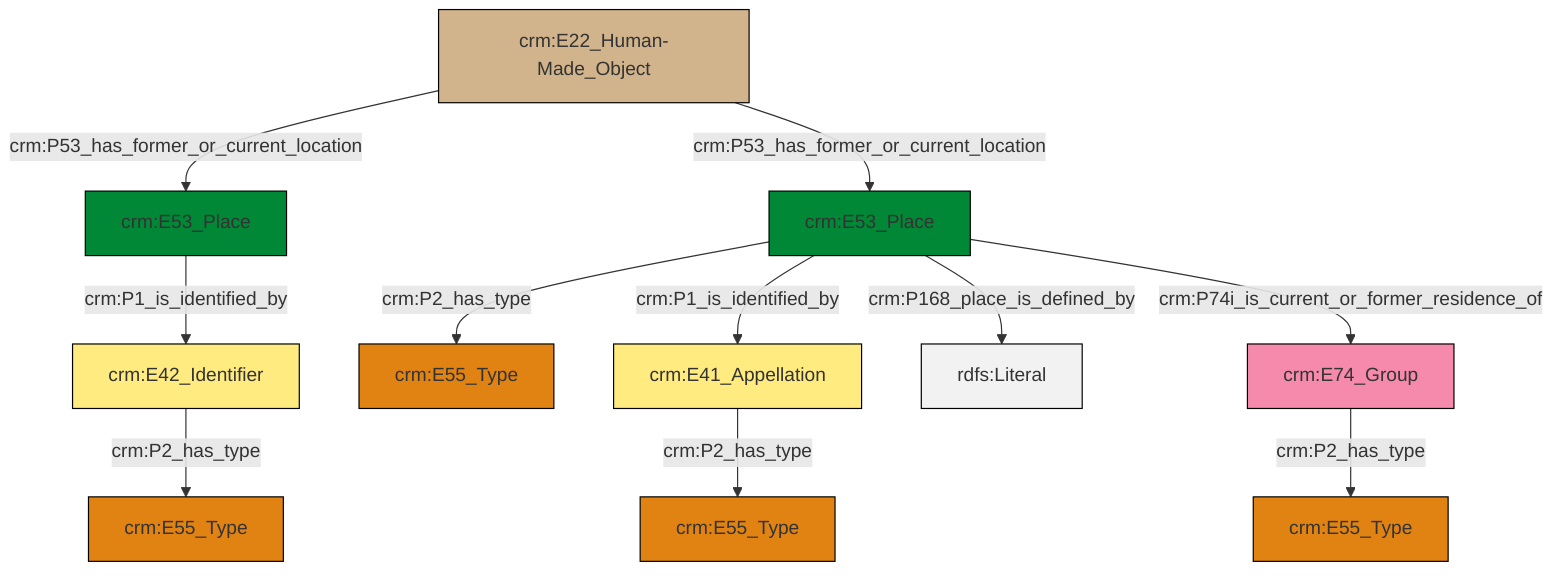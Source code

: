 graph TD
classDef Literal fill:#f2f2f2,stroke:#000000;
classDef CRM_Entity fill:#FFFFFF,stroke:#000000;
classDef Temporal_Entity fill:#00C9E6, stroke:#000000;
classDef Type fill:#E18312, stroke:#000000;
classDef Time-Span fill:#2C9C91, stroke:#000000;
classDef Appellation fill:#FFEB7F, stroke:#000000;
classDef Place fill:#008836, stroke:#000000;
classDef Persistent_Item fill:#B266B2, stroke:#000000;
classDef Conceptual_Object fill:#FFD700, stroke:#000000;
classDef Physical_Thing fill:#D2B48C, stroke:#000000;
classDef Actor fill:#f58aad, stroke:#000000;
classDef PC_Classes fill:#4ce600, stroke:#000000;
classDef Multi fill:#cccccc,stroke:#000000;

7["crm:E53_Place"]:::Place -->|crm:P2_has_type| 2["crm:E55_Type"]:::Type
8["crm:E42_Identifier"]:::Appellation -->|crm:P2_has_type| 0["crm:E55_Type"]:::Type
7["crm:E53_Place"]:::Place -->|crm:P1_is_identified_by| 11["crm:E41_Appellation"]:::Appellation
15["crm:E22_Human-Made_Object"]:::Physical_Thing -->|crm:P53_has_former_or_current_location| 12["crm:E53_Place"]:::Place
11["crm:E41_Appellation"]:::Appellation -->|crm:P2_has_type| 5["crm:E55_Type"]:::Type
7["crm:E53_Place"]:::Place -->|crm:P168_place_is_defined_by| 19[rdfs:Literal]:::Literal
17["crm:E74_Group"]:::Actor -->|crm:P2_has_type| 20["crm:E55_Type"]:::Type
15["crm:E22_Human-Made_Object"]:::Physical_Thing -->|crm:P53_has_former_or_current_location| 7["crm:E53_Place"]:::Place
7["crm:E53_Place"]:::Place -->|crm:P74i_is_current_or_former_residence_of| 17["crm:E74_Group"]:::Actor
12["crm:E53_Place"]:::Place -->|crm:P1_is_identified_by| 8["crm:E42_Identifier"]:::Appellation